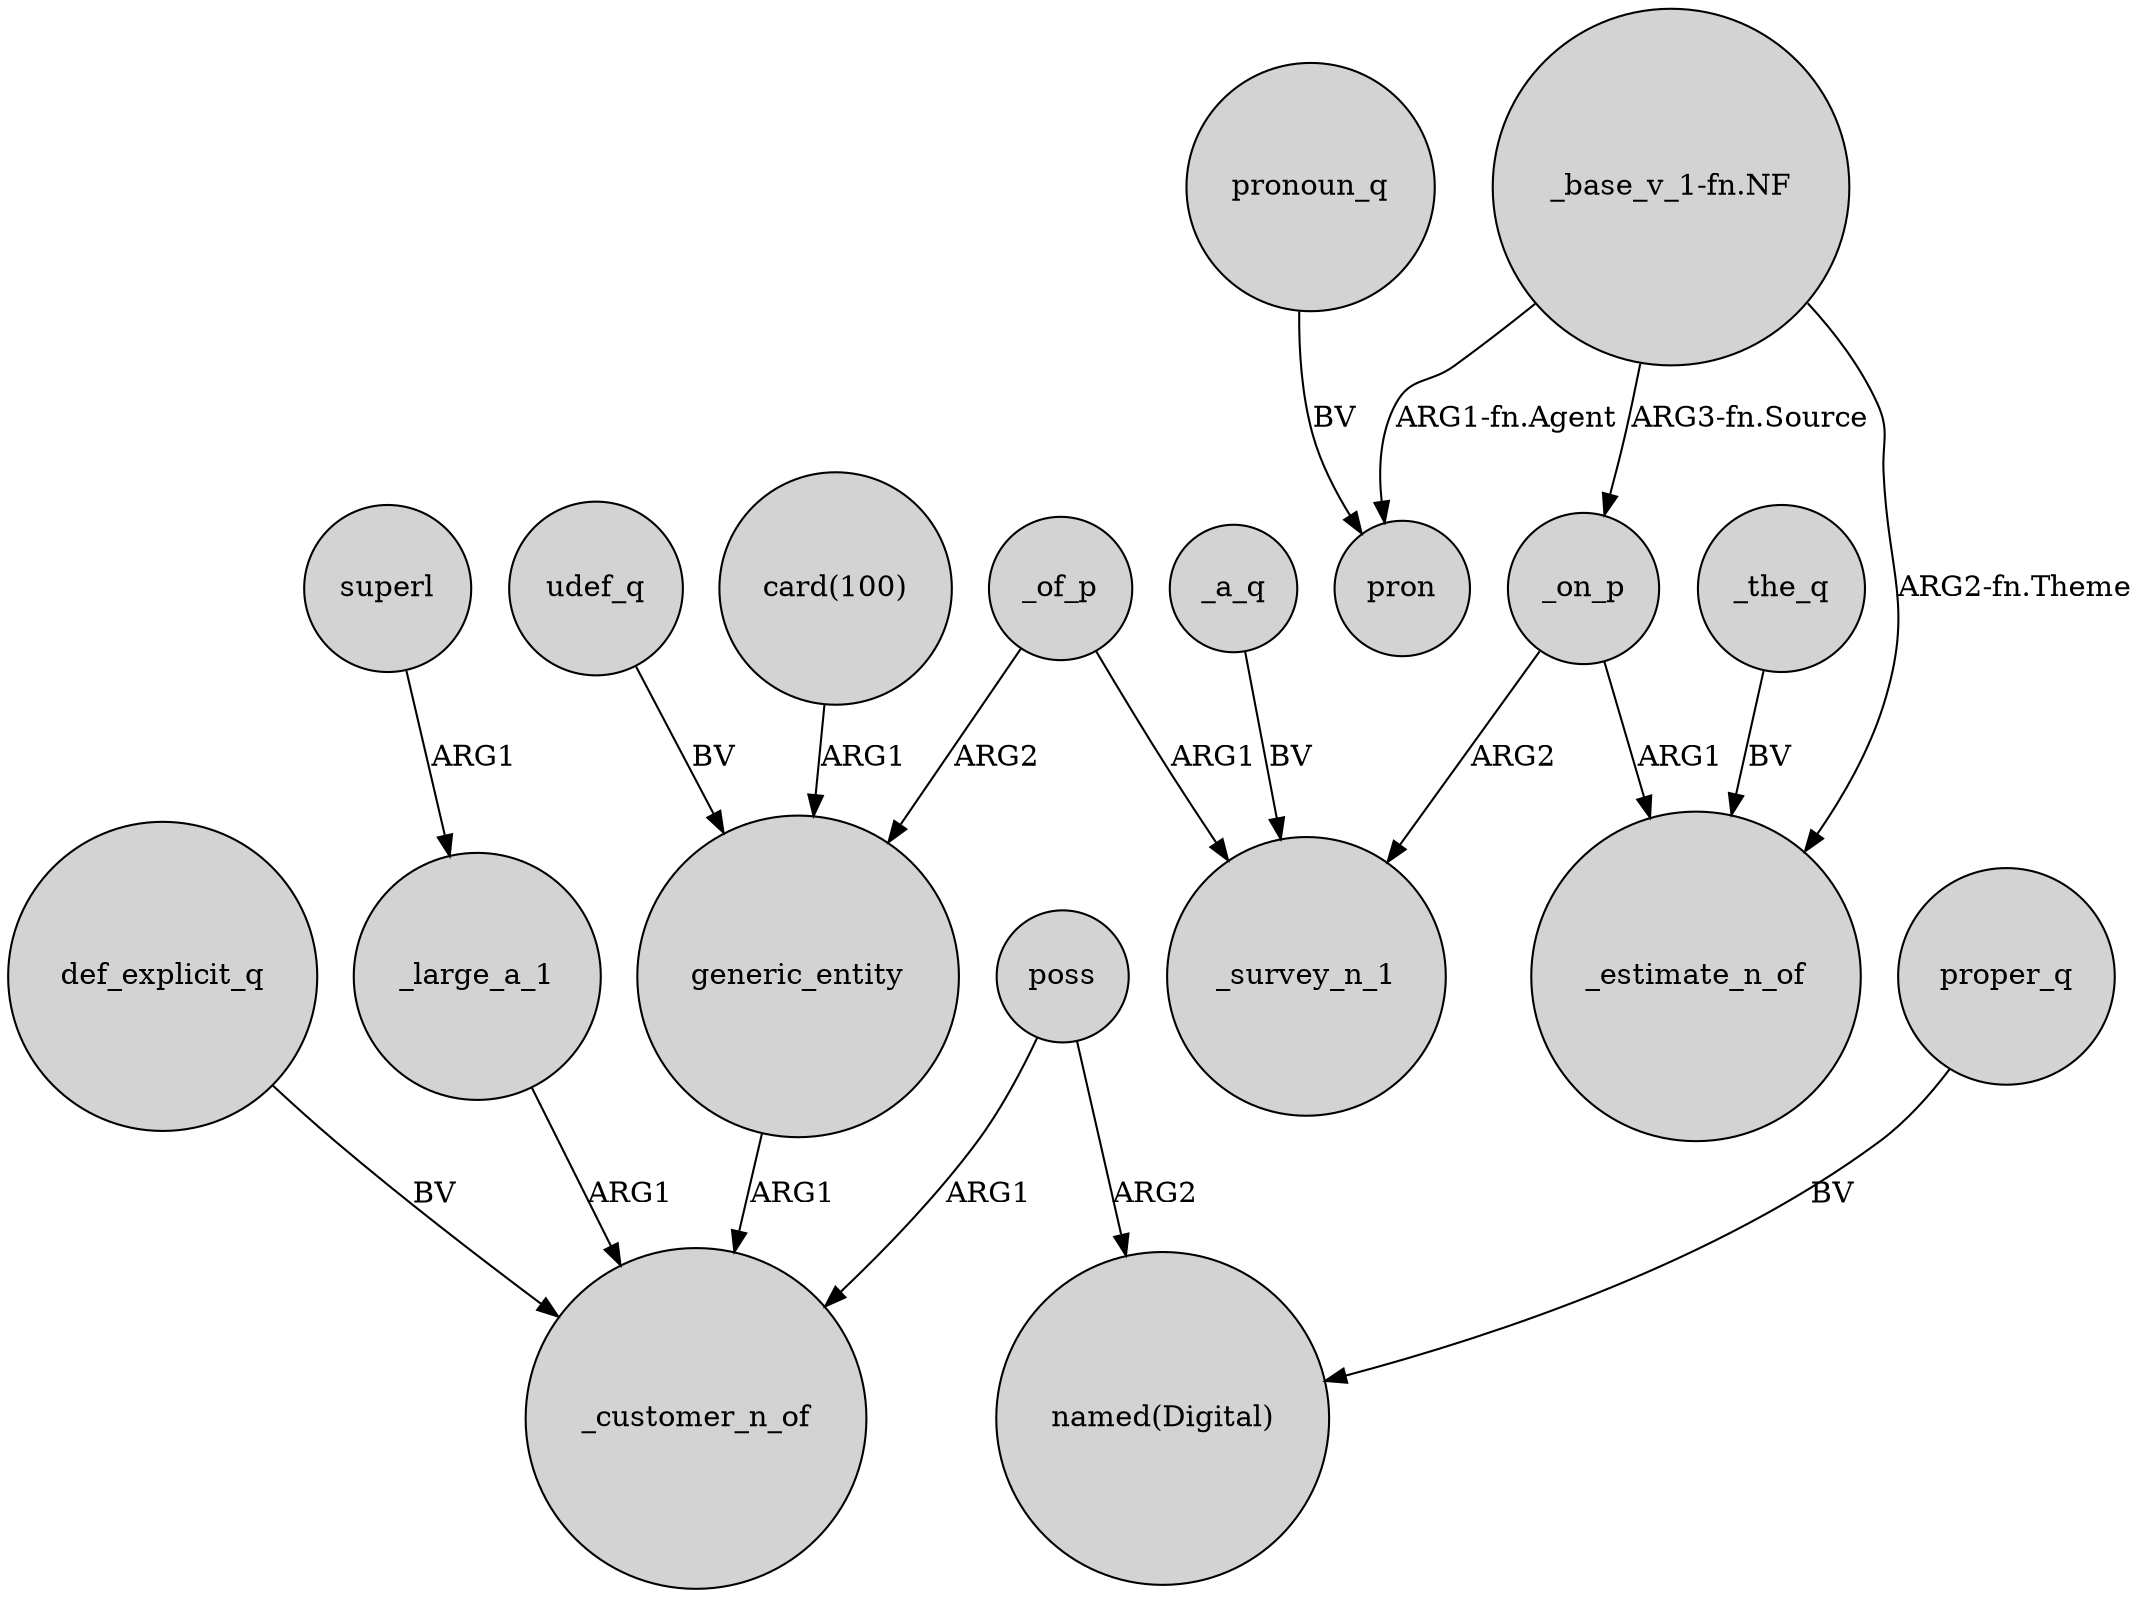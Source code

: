 digraph {
	node [shape=circle style=filled]
	superl -> _large_a_1 [label=ARG1]
	_of_p -> generic_entity [label=ARG2]
	_of_p -> _survey_n_1 [label=ARG1]
	udef_q -> generic_entity [label=BV]
	"card(100)" -> generic_entity [label=ARG1]
	def_explicit_q -> _customer_n_of [label=BV]
	poss -> "named(Digital)" [label=ARG2]
	_on_p -> _estimate_n_of [label=ARG1]
	"_base_v_1-fn.NF" -> pron [label="ARG1-fn.Agent"]
	_a_q -> _survey_n_1 [label=BV]
	"_base_v_1-fn.NF" -> _on_p [label="ARG3-fn.Source"]
	pronoun_q -> pron [label=BV]
	_large_a_1 -> _customer_n_of [label=ARG1]
	proper_q -> "named(Digital)" [label=BV]
	poss -> _customer_n_of [label=ARG1]
	_the_q -> _estimate_n_of [label=BV]
	"_base_v_1-fn.NF" -> _estimate_n_of [label="ARG2-fn.Theme"]
	generic_entity -> _customer_n_of [label=ARG1]
	_on_p -> _survey_n_1 [label=ARG2]
}
